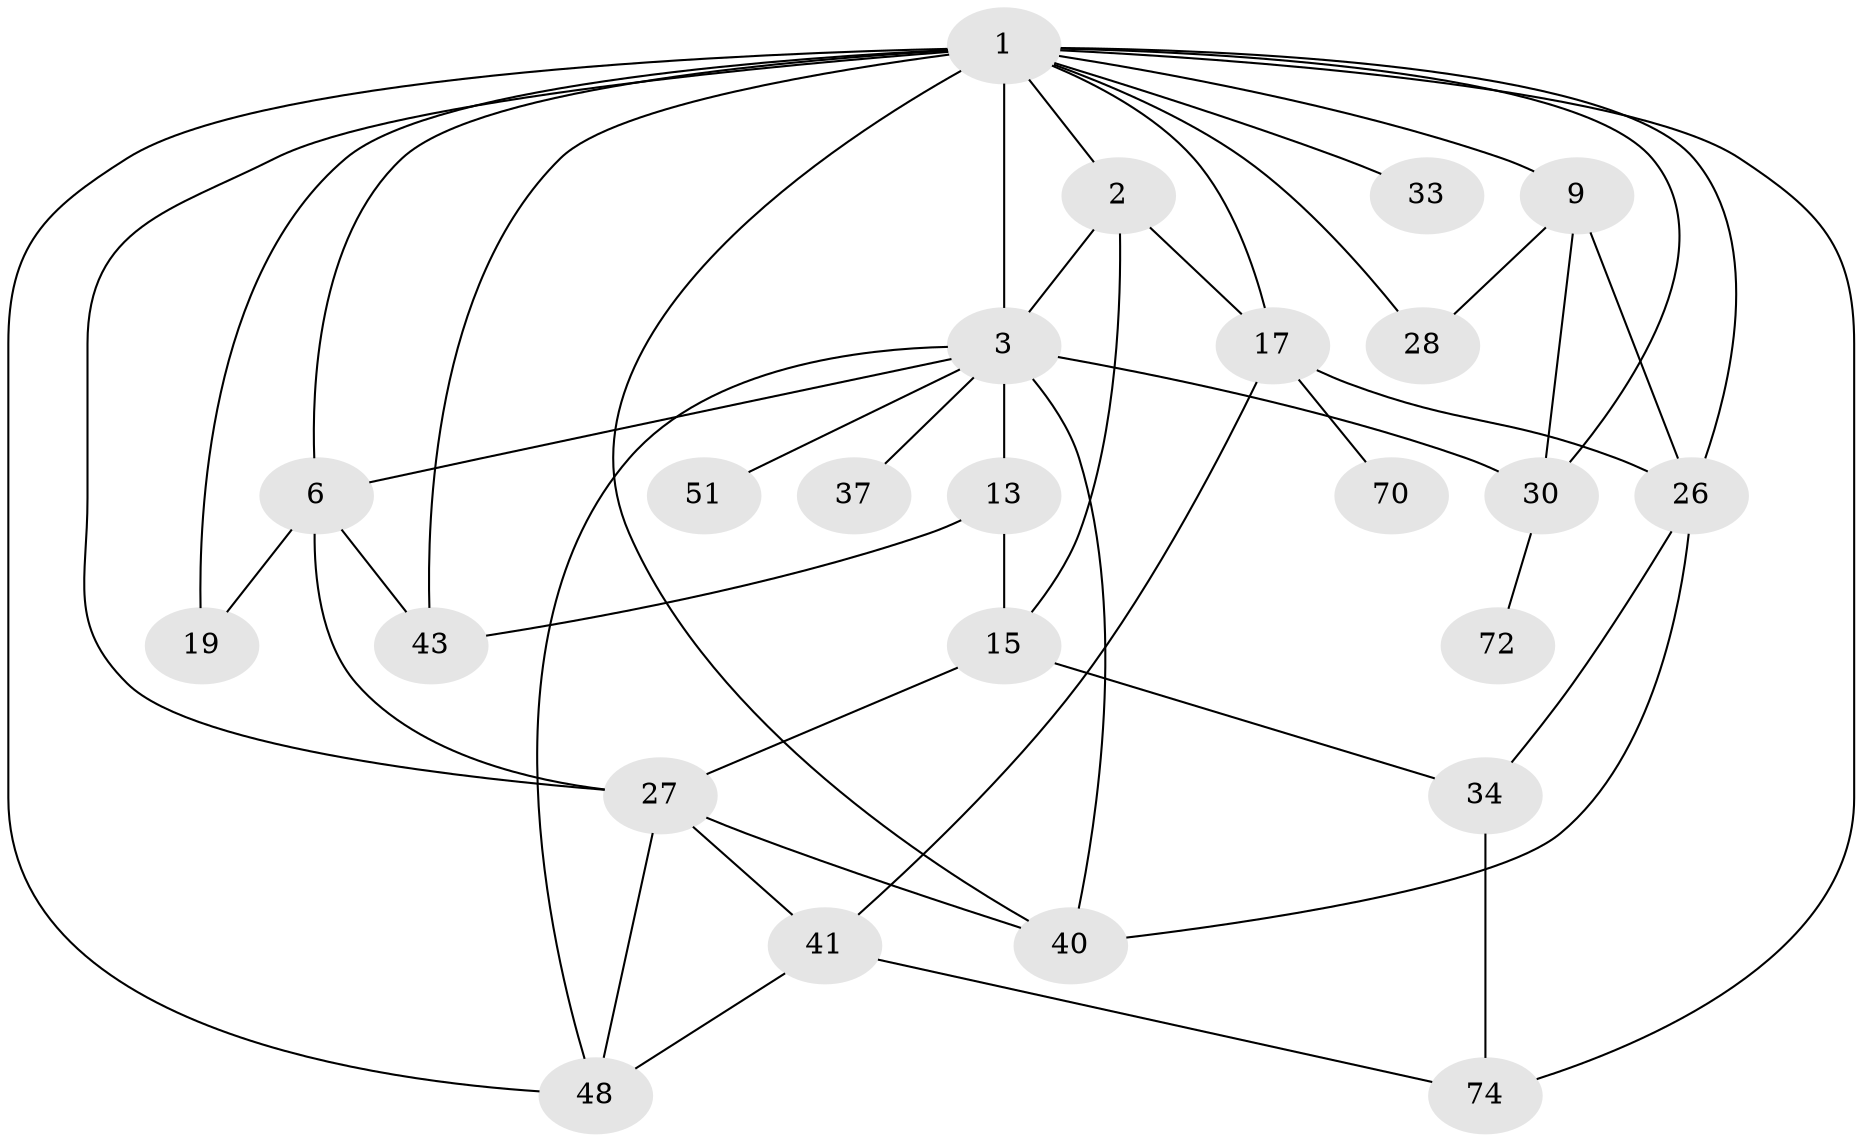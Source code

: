 // original degree distribution, {11: 0.012048192771084338, 4: 0.13253012048192772, 5: 0.08433734939759036, 2: 0.27710843373493976, 3: 0.2289156626506024, 8: 0.012048192771084338, 1: 0.25301204819277107}
// Generated by graph-tools (version 1.1) at 2025/17/03/04/25 18:17:05]
// undirected, 24 vertices, 47 edges
graph export_dot {
graph [start="1"]
  node [color=gray90,style=filled];
  1 [super="+4"];
  2;
  3 [super="+5+36+82"];
  6 [super="+7+29+18"];
  9 [super="+11+73"];
  13;
  15 [super="+46"];
  17 [super="+24+20"];
  19 [super="+49+21"];
  26 [super="+31+69+52"];
  27 [super="+32+45"];
  28;
  30 [super="+53+50+38"];
  33;
  34 [super="+64"];
  37;
  40;
  41 [super="+65"];
  43 [super="+78+68"];
  48 [super="+55"];
  51 [super="+63"];
  70;
  72;
  74 [super="+76"];
  1 -- 2;
  1 -- 3 [weight=3];
  1 -- 6;
  1 -- 9;
  1 -- 19;
  1 -- 30;
  1 -- 33;
  1 -- 43;
  1 -- 27;
  1 -- 17;
  1 -- 48;
  1 -- 26;
  1 -- 40;
  1 -- 74;
  1 -- 28;
  2 -- 15;
  2 -- 17;
  2 -- 3;
  3 -- 37;
  3 -- 6;
  3 -- 13;
  3 -- 51;
  3 -- 40;
  3 -- 48;
  3 -- 30 [weight=3];
  6 -- 43;
  6 -- 27;
  6 -- 19;
  9 -- 28;
  9 -- 26;
  9 -- 30;
  13 -- 43;
  13 -- 15;
  15 -- 34;
  15 -- 27;
  17 -- 70;
  17 -- 41;
  17 -- 26;
  26 -- 34;
  26 -- 40;
  27 -- 48;
  27 -- 41;
  27 -- 40;
  30 -- 72;
  34 -- 74;
  41 -- 74;
  41 -- 48;
}
